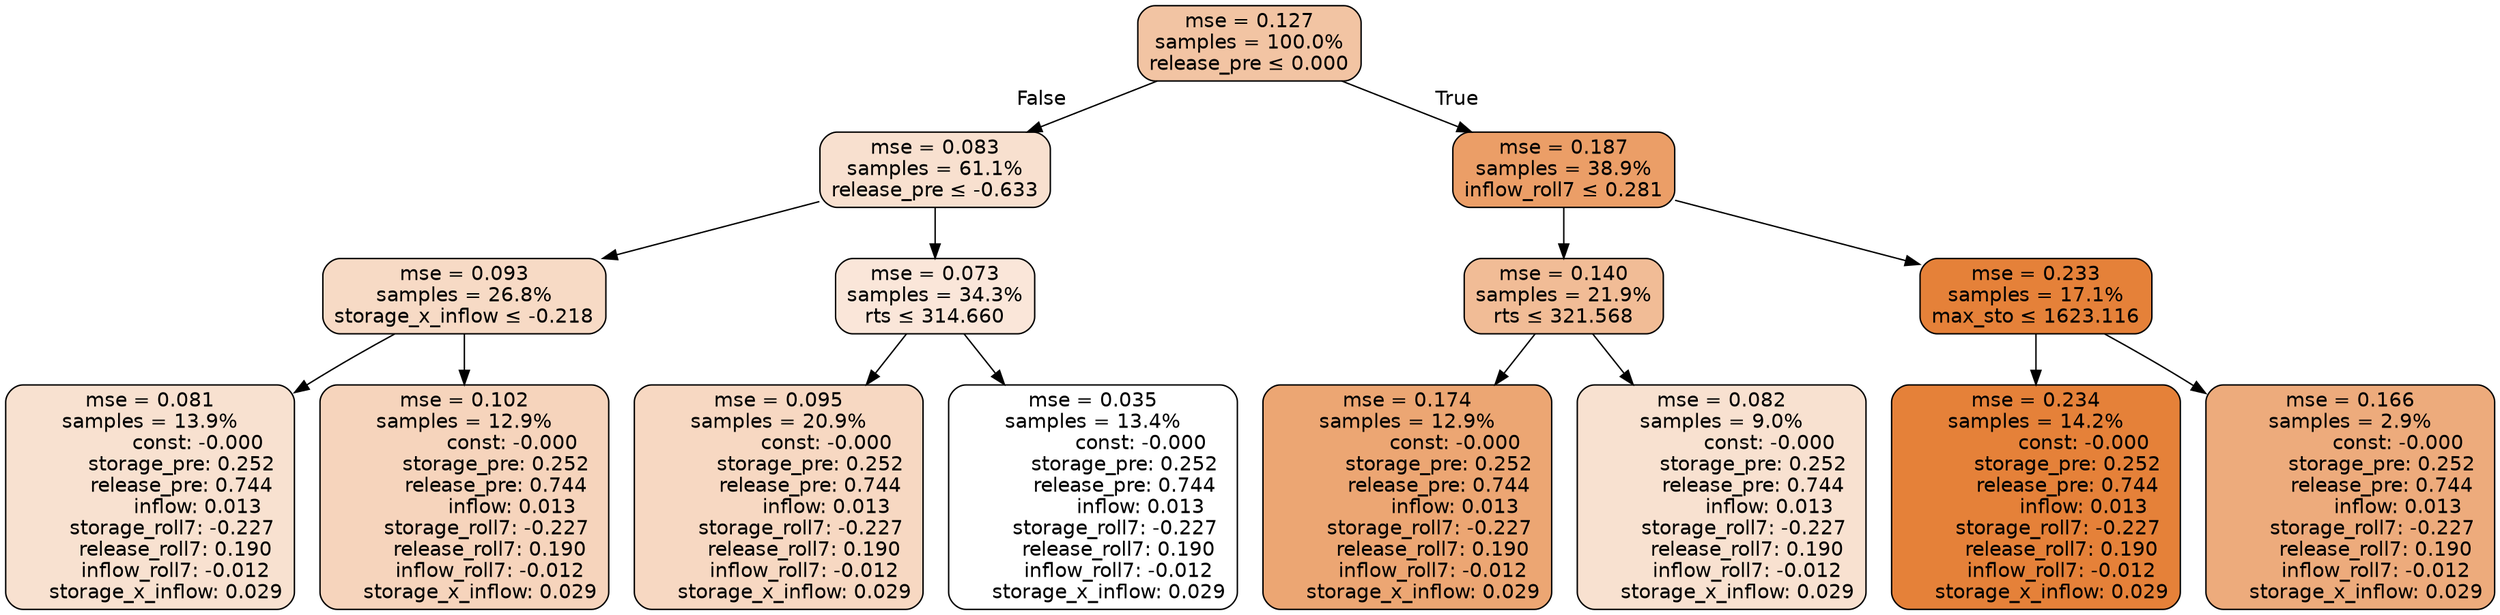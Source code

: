 digraph tree {
node [shape=rectangle, style="filled, rounded", color="black", fontname=helvetica] ;
edge [fontname=helvetica] ;
	"0" [label="mse = 0.127
samples = 100.0%
release_pre &le; 0.000", fillcolor="#f2c4a3"]
	"1" [label="mse = 0.083
samples = 61.1%
release_pre &le; -0.633", fillcolor="#f8e0cf"]
	"2" [label="mse = 0.093
samples = 26.8%
storage_x_inflow &le; -0.218", fillcolor="#f7dac5"]
	"3" [label="mse = 0.081
samples = 13.9%
               const: -0.000
          storage_pre: 0.252
          release_pre: 0.744
               inflow: 0.013
       storage_roll7: -0.227
        release_roll7: 0.190
        inflow_roll7: -0.012
     storage_x_inflow: 0.029", fillcolor="#f8e1d0"]
	"4" [label="mse = 0.102
samples = 12.9%
               const: -0.000
          storage_pre: 0.252
          release_pre: 0.744
               inflow: 0.013
       storage_roll7: -0.227
        release_roll7: 0.190
        inflow_roll7: -0.012
     storage_x_inflow: 0.029", fillcolor="#f6d4bc"]
	"5" [label="mse = 0.073
samples = 34.3%
rts &le; 314.660", fillcolor="#fae6d9"]
	"6" [label="mse = 0.095
samples = 20.9%
               const: -0.000
          storage_pre: 0.252
          release_pre: 0.744
               inflow: 0.013
       storage_roll7: -0.227
        release_roll7: 0.190
        inflow_roll7: -0.012
     storage_x_inflow: 0.029", fillcolor="#f7d8c2"]
	"7" [label="mse = 0.035
samples = 13.4%
               const: -0.000
          storage_pre: 0.252
          release_pre: 0.744
               inflow: 0.013
       storage_roll7: -0.227
        release_roll7: 0.190
        inflow_roll7: -0.012
     storage_x_inflow: 0.029", fillcolor="#ffffff"]
	"8" [label="mse = 0.187
samples = 38.9%
inflow_roll7 &le; 0.281", fillcolor="#eb9e67"]
	"9" [label="mse = 0.140
samples = 21.9%
rts &le; 321.568", fillcolor="#f1bc96"]
	"10" [label="mse = 0.174
samples = 12.9%
               const: -0.000
          storage_pre: 0.252
          release_pre: 0.744
               inflow: 0.013
       storage_roll7: -0.227
        release_roll7: 0.190
        inflow_roll7: -0.012
     storage_x_inflow: 0.029", fillcolor="#eca673"]
	"11" [label="mse = 0.082
samples = 9.0%
               const: -0.000
          storage_pre: 0.252
          release_pre: 0.744
               inflow: 0.013
       storage_roll7: -0.227
        release_roll7: 0.190
        inflow_roll7: -0.012
     storage_x_inflow: 0.029", fillcolor="#f8e1d0"]
	"12" [label="mse = 0.233
samples = 17.1%
max_sto &le; 1623.116", fillcolor="#e58139"]
	"13" [label="mse = 0.234
samples = 14.2%
               const: -0.000
          storage_pre: 0.252
          release_pre: 0.744
               inflow: 0.013
       storage_roll7: -0.227
        release_roll7: 0.190
        inflow_roll7: -0.012
     storage_x_inflow: 0.029", fillcolor="#e58139"]
	"14" [label="mse = 0.166
samples = 2.9%
               const: -0.000
          storage_pre: 0.252
          release_pre: 0.744
               inflow: 0.013
       storage_roll7: -0.227
        release_roll7: 0.190
        inflow_roll7: -0.012
     storage_x_inflow: 0.029", fillcolor="#edab7c"]

	"0" -> "1" [labeldistance=2.5, labelangle=45, headlabel="False"]
	"1" -> "2"
	"2" -> "3"
	"2" -> "4"
	"1" -> "5"
	"5" -> "6"
	"5" -> "7"
	"0" -> "8" [labeldistance=2.5, labelangle=-45, headlabel="True"]
	"8" -> "9"
	"9" -> "10"
	"9" -> "11"
	"8" -> "12"
	"12" -> "13"
	"12" -> "14"
}